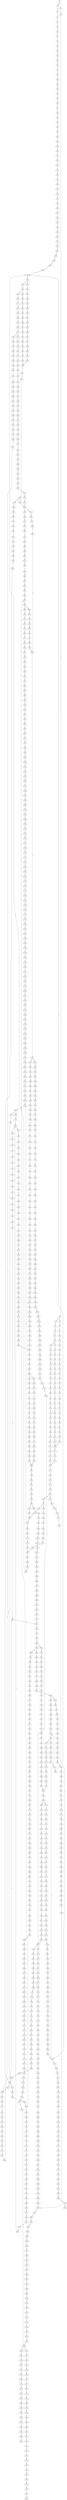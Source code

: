 strict digraph  {
	S0 -> S1 [ label = A ];
	S0 -> S2 [ label = C ];
	S1 -> S3 [ label = G ];
	S2 -> S4 [ label = C ];
	S3 -> S5 [ label = G ];
	S4 -> S6 [ label = G ];
	S5 -> S7 [ label = T ];
	S6 -> S8 [ label = C ];
	S6 -> S9 [ label = T ];
	S7 -> S10 [ label = C ];
	S8 -> S11 [ label = C ];
	S9 -> S12 [ label = C ];
	S10 -> S13 [ label = C ];
	S11 -> S14 [ label = C ];
	S12 -> S15 [ label = C ];
	S13 -> S16 [ label = C ];
	S14 -> S17 [ label = C ];
	S15 -> S18 [ label = C ];
	S16 -> S19 [ label = T ];
	S17 -> S20 [ label = T ];
	S18 -> S21 [ label = A ];
	S19 -> S22 [ label = T ];
	S20 -> S23 [ label = T ];
	S20 -> S24 [ label = C ];
	S21 -> S25 [ label = C ];
	S22 -> S26 [ label = C ];
	S23 -> S27 [ label = C ];
	S24 -> S28 [ label = C ];
	S25 -> S29 [ label = C ];
	S26 -> S30 [ label = T ];
	S27 -> S31 [ label = A ];
	S28 -> S32 [ label = A ];
	S29 -> S33 [ label = A ];
	S30 -> S34 [ label = C ];
	S31 -> S35 [ label = C ];
	S32 -> S36 [ label = C ];
	S33 -> S37 [ label = C ];
	S34 -> S38 [ label = G ];
	S35 -> S39 [ label = G ];
	S36 -> S40 [ label = C ];
	S37 -> S41 [ label = C ];
	S38 -> S42 [ label = T ];
	S39 -> S43 [ label = C ];
	S40 -> S44 [ label = C ];
	S41 -> S45 [ label = G ];
	S42 -> S46 [ label = A ];
	S43 -> S47 [ label = T ];
	S44 -> S48 [ label = G ];
	S45 -> S49 [ label = A ];
	S46 -> S50 [ label = C ];
	S47 -> S51 [ label = C ];
	S48 -> S52 [ label = C ];
	S49 -> S53 [ label = T ];
	S50 -> S54 [ label = G ];
	S51 -> S55 [ label = C ];
	S52 -> S56 [ label = C ];
	S53 -> S57 [ label = C ];
	S54 -> S58 [ label = G ];
	S55 -> S59 [ label = G ];
	S56 -> S60 [ label = G ];
	S57 -> S61 [ label = G ];
	S58 -> S62 [ label = C ];
	S59 -> S63 [ label = G ];
	S60 -> S64 [ label = G ];
	S61 -> S65 [ label = G ];
	S62 -> S66 [ label = T ];
	S63 -> S67 [ label = T ];
	S64 -> S68 [ label = T ];
	S65 -> S69 [ label = T ];
	S66 -> S70 [ label = A ];
	S67 -> S71 [ label = T ];
	S68 -> S72 [ label = C ];
	S69 -> S73 [ label = T ];
	S70 -> S74 [ label = C ];
	S71 -> S75 [ label = G ];
	S72 -> S76 [ label = C ];
	S73 -> S77 [ label = C ];
	S74 -> S78 [ label = T ];
	S75 -> S79 [ label = C ];
	S76 -> S80 [ label = C ];
	S77 -> S81 [ label = C ];
	S78 -> S82 [ label = G ];
	S79 -> S83 [ label = A ];
	S80 -> S84 [ label = A ];
	S81 -> S85 [ label = A ];
	S82 -> S86 [ label = G ];
	S83 -> S87 [ label = C ];
	S84 -> S88 [ label = G ];
	S85 -> S89 [ label = G ];
	S86 -> S90 [ label = T ];
	S87 -> S91 [ label = T ];
	S88 -> S92 [ label = T ];
	S89 -> S93 [ label = T ];
	S90 -> S94 [ label = G ];
	S91 -> S95 [ label = G ];
	S92 -> S96 [ label = G ];
	S93 -> S97 [ label = G ];
	S94 -> S98 [ label = C ];
	S95 -> S99 [ label = G ];
	S96 -> S100 [ label = G ];
	S97 -> S101 [ label = G ];
	S98 -> S102 [ label = T ];
	S99 -> S103 [ label = T ];
	S100 -> S104 [ label = T ];
	S101 -> S105 [ label = T ];
	S102 -> S106 [ label = A ];
	S103 -> S107 [ label = C ];
	S104 -> S108 [ label = C ];
	S105 -> S108 [ label = C ];
	S106 -> S109 [ label = C ];
	S107 -> S110 [ label = G ];
	S108 -> S111 [ label = G ];
	S109 -> S112 [ label = T ];
	S110 -> S113 [ label = T ];
	S111 -> S114 [ label = T ];
	S112 -> S115 [ label = G ];
	S113 -> S116 [ label = C ];
	S114 -> S117 [ label = C ];
	S115 -> S118 [ label = T ];
	S116 -> S119 [ label = C ];
	S117 -> S119 [ label = C ];
	S118 -> S120 [ label = A ];
	S119 -> S121 [ label = G ];
	S120 -> S122 [ label = A ];
	S121 -> S123 [ label = T ];
	S122 -> S124 [ label = C ];
	S123 -> S125 [ label = C ];
	S124 -> S126 [ label = A ];
	S125 -> S127 [ label = A ];
	S126 -> S128 [ label = C ];
	S127 -> S129 [ label = C ];
	S128 -> S130 [ label = A ];
	S129 -> S131 [ label = C ];
	S130 -> S132 [ label = C ];
	S131 -> S133 [ label = C ];
	S131 -> S134 [ label = G ];
	S132 -> S135 [ label = G ];
	S133 -> S136 [ label = T ];
	S134 -> S137 [ label = A ];
	S135 -> S138 [ label = C ];
	S136 -> S139 [ label = G ];
	S137 -> S140 [ label = A ];
	S137 -> S141 [ label = G ];
	S138 -> S142 [ label = T ];
	S139 -> S143 [ label = T ];
	S140 -> S144 [ label = T ];
	S141 -> S145 [ label = T ];
	S142 -> S146 [ label = C ];
	S143 -> S147 [ label = C ];
	S144 -> S148 [ label = C ];
	S145 -> S149 [ label = C ];
	S146 -> S150 [ label = C ];
	S147 -> S151 [ label = C ];
	S148 -> S152 [ label = C ];
	S149 -> S153 [ label = C ];
	S150 -> S154 [ label = T ];
	S151 -> S155 [ label = T ];
	S152 -> S156 [ label = T ];
	S153 -> S157 [ label = A ];
	S153 -> S158 [ label = T ];
	S154 -> S159 [ label = A ];
	S155 -> S160 [ label = A ];
	S155 -> S161 [ label = T ];
	S156 -> S162 [ label = C ];
	S157 -> S163 [ label = G ];
	S158 -> S164 [ label = C ];
	S159 -> S165 [ label = G ];
	S160 -> S166 [ label = C ];
	S161 -> S167 [ label = G ];
	S162 -> S168 [ label = G ];
	S163 -> S169 [ label = T ];
	S163 -> S170 [ label = C ];
	S164 -> S171 [ label = G ];
	S165 -> S172 [ label = A ];
	S166 -> S173 [ label = T ];
	S167 -> S174 [ label = A ];
	S167 -> S175 [ label = T ];
	S168 -> S176 [ label = A ];
	S169 -> S177 [ label = A ];
	S170 -> S178 [ label = T ];
	S171 -> S179 [ label = A ];
	S172 -> S180 [ label = A ];
	S173 -> S181 [ label = A ];
	S174 -> S182 [ label = A ];
	S175 -> S183 [ label = A ];
	S176 -> S184 [ label = A ];
	S177 -> S185 [ label = G ];
	S178 -> S186 [ label = T ];
	S179 -> S187 [ label = A ];
	S180 -> S188 [ label = C ];
	S181 -> S189 [ label = C ];
	S182 -> S190 [ label = C ];
	S183 -> S191 [ label = G ];
	S184 -> S192 [ label = C ];
	S185 -> S193 [ label = G ];
	S185 -> S194 [ label = C ];
	S186 -> S195 [ label = C ];
	S187 -> S192 [ label = C ];
	S188 -> S196 [ label = T ];
	S189 -> S197 [ label = C ];
	S190 -> S198 [ label = T ];
	S191 -> S199 [ label = G ];
	S192 -> S200 [ label = T ];
	S193 -> S201 [ label = G ];
	S194 -> S202 [ label = T ];
	S195 -> S203 [ label = A ];
	S196 -> S204 [ label = T ];
	S197 -> S205 [ label = A ];
	S198 -> S206 [ label = T ];
	S199 -> S207 [ label = A ];
	S200 -> S208 [ label = T ];
	S201 -> S209 [ label = T ];
	S202 -> S210 [ label = C ];
	S203 -> S211 [ label = C ];
	S204 -> S212 [ label = C ];
	S205 -> S213 [ label = G ];
	S206 -> S214 [ label = C ];
	S207 -> S215 [ label = G ];
	S208 -> S216 [ label = C ];
	S209 -> S217 [ label = C ];
	S210 -> S218 [ label = C ];
	S211 -> S219 [ label = G ];
	S212 -> S220 [ label = A ];
	S213 -> S221 [ label = G ];
	S214 -> S222 [ label = A ];
	S215 -> S223 [ label = A ];
	S216 -> S224 [ label = A ];
	S217 -> S225 [ label = A ];
	S218 -> S226 [ label = A ];
	S219 -> S227 [ label = C ];
	S220 -> S228 [ label = A ];
	S221 -> S229 [ label = A ];
	S222 -> S228 [ label = A ];
	S223 -> S230 [ label = G ];
	S224 -> S228 [ label = A ];
	S225 -> S231 [ label = C ];
	S226 -> S232 [ label = C ];
	S227 -> S233 [ label = C ];
	S228 -> S234 [ label = C ];
	S229 -> S235 [ label = G ];
	S230 -> S236 [ label = G ];
	S231 -> S237 [ label = T ];
	S232 -> S238 [ label = C ];
	S233 -> S239 [ label = C ];
	S234 -> S240 [ label = C ];
	S234 -> S241 [ label = T ];
	S235 -> S242 [ label = A ];
	S236 -> S243 [ label = T ];
	S237 -> S244 [ label = C ];
	S238 -> S245 [ label = G ];
	S239 -> S246 [ label = T ];
	S240 -> S247 [ label = G ];
	S241 -> S248 [ label = G ];
	S242 -> S249 [ label = G ];
	S243 -> S250 [ label = C ];
	S244 -> S251 [ label = G ];
	S245 -> S252 [ label = G ];
	S246 -> S253 [ label = T ];
	S247 -> S254 [ label = G ];
	S248 -> S255 [ label = G ];
	S248 -> S256 [ label = C ];
	S249 -> S257 [ label = T ];
	S250 -> S258 [ label = C ];
	S251 -> S259 [ label = C ];
	S252 -> S260 [ label = A ];
	S253 -> S261 [ label = C ];
	S254 -> S262 [ label = C ];
	S255 -> S263 [ label = C ];
	S256 -> S264 [ label = C ];
	S257 -> S265 [ label = C ];
	S258 -> S266 [ label = C ];
	S259 -> S267 [ label = T ];
	S260 -> S268 [ label = C ];
	S261 -> S269 [ label = A ];
	S262 -> S270 [ label = C ];
	S263 -> S271 [ label = C ];
	S264 -> S272 [ label = C ];
	S265 -> S273 [ label = A ];
	S266 -> S274 [ label = A ];
	S266 -> S275 [ label = G ];
	S267 -> S276 [ label = T ];
	S268 -> S277 [ label = G ];
	S269 -> S278 [ label = T ];
	S270 -> S279 [ label = C ];
	S271 -> S280 [ label = C ];
	S272 -> S281 [ label = T ];
	S273 -> S282 [ label = G ];
	S274 -> S283 [ label = G ];
	S275 -> S284 [ label = G ];
	S276 -> S285 [ label = C ];
	S277 -> S286 [ label = T ];
	S278 -> S287 [ label = C ];
	S279 -> S288 [ label = A ];
	S280 -> S289 [ label = A ];
	S281 -> S290 [ label = A ];
	S282 -> S291 [ label = G ];
	S283 -> S292 [ label = A ];
	S284 -> S293 [ label = A ];
	S285 -> S294 [ label = A ];
	S286 -> S295 [ label = C ];
	S287 -> S296 [ label = C ];
	S288 -> S297 [ label = G ];
	S289 -> S298 [ label = G ];
	S290 -> S299 [ label = G ];
	S291 -> S300 [ label = A ];
	S292 -> S301 [ label = G ];
	S293 -> S302 [ label = G ];
	S294 -> S303 [ label = T ];
	S295 -> S304 [ label = G ];
	S296 -> S305 [ label = A ];
	S297 -> S306 [ label = T ];
	S298 -> S307 [ label = G ];
	S299 -> S308 [ label = G ];
	S300 -> S309 [ label = C ];
	S301 -> S310 [ label = C ];
	S302 -> S311 [ label = G ];
	S303 -> S312 [ label = C ];
	S304 -> S313 [ label = T ];
	S305 -> S314 [ label = G ];
	S306 -> S315 [ label = T ];
	S307 -> S316 [ label = T ];
	S308 -> S317 [ label = T ];
	S309 -> S318 [ label = C ];
	S310 -> S319 [ label = C ];
	S311 -> S320 [ label = C ];
	S312 -> S321 [ label = C ];
	S313 -> S322 [ label = G ];
	S314 -> S323 [ label = A ];
	S315 -> S324 [ label = G ];
	S316 -> S325 [ label = G ];
	S317 -> S326 [ label = G ];
	S318 -> S327 [ label = A ];
	S319 -> S328 [ label = A ];
	S320 -> S329 [ label = G ];
	S321 -> S305 [ label = A ];
	S322 -> S330 [ label = A ];
	S323 -> S331 [ label = A ];
	S324 -> S332 [ label = T ];
	S325 -> S333 [ label = C ];
	S325 -> S334 [ label = G ];
	S326 -> S335 [ label = T ];
	S327 -> S336 [ label = G ];
	S328 -> S337 [ label = C ];
	S329 -> S338 [ label = T ];
	S330 -> S339 [ label = C ];
	S331 -> S340 [ label = C ];
	S332 -> S341 [ label = G ];
	S333 -> S342 [ label = G ];
	S334 -> S343 [ label = G ];
	S335 -> S344 [ label = G ];
	S336 -> S345 [ label = T ];
	S337 -> S346 [ label = G ];
	S338 -> S347 [ label = G ];
	S339 -> S348 [ label = C ];
	S340 -> S349 [ label = C ];
	S341 -> S350 [ label = C ];
	S342 -> S351 [ label = C ];
	S343 -> S352 [ label = C ];
	S344 -> S353 [ label = C ];
	S345 -> S354 [ label = C ];
	S346 -> S355 [ label = G ];
	S347 -> S356 [ label = G ];
	S348 -> S357 [ label = G ];
	S349 -> S358 [ label = A ];
	S349 -> S359 [ label = G ];
	S350 -> S360 [ label = G ];
	S351 -> S361 [ label = G ];
	S352 -> S362 [ label = T ];
	S353 -> S363 [ label = G ];
	S354 -> S364 [ label = T ];
	S355 -> S365 [ label = T ];
	S356 -> S366 [ label = T ];
	S357 -> S367 [ label = G ];
	S358 -> S368 [ label = G ];
	S358 -> S369 [ label = C ];
	S359 -> S370 [ label = G ];
	S360 -> S371 [ label = T ];
	S361 -> S372 [ label = T ];
	S362 -> S373 [ label = T ];
	S363 -> S374 [ label = T ];
	S364 -> S375 [ label = C ];
	S365 -> S376 [ label = T ];
	S366 -> S377 [ label = A ];
	S367 -> S378 [ label = T ];
	S368 -> S379 [ label = A ];
	S369 -> S380 [ label = C ];
	S370 -> S381 [ label = A ];
	S371 -> S382 [ label = C ];
	S372 -> S383 [ label = C ];
	S373 -> S384 [ label = C ];
	S374 -> S385 [ label = C ];
	S375 -> S386 [ label = T ];
	S376 -> S387 [ label = A ];
	S377 -> S388 [ label = T ];
	S378 -> S389 [ label = C ];
	S379 -> S390 [ label = C ];
	S380 -> S391 [ label = A ];
	S381 -> S392 [ label = C ];
	S382 -> S393 [ label = G ];
	S383 -> S394 [ label = G ];
	S384 -> S395 [ label = G ];
	S385 -> S393 [ label = G ];
	S386 -> S396 [ label = G ];
	S387 -> S397 [ label = C ];
	S388 -> S398 [ label = G ];
	S389 -> S399 [ label = G ];
	S390 -> S400 [ label = T ];
	S391 -> S401 [ label = C ];
	S392 -> S402 [ label = G ];
	S393 -> S403 [ label = A ];
	S394 -> S404 [ label = T ];
	S395 -> S405 [ label = A ];
	S396 -> S406 [ label = T ];
	S397 -> S407 [ label = T ];
	S398 -> S408 [ label = A ];
	S399 -> S409 [ label = C ];
	S400 -> S410 [ label = C ];
	S401 -> S411 [ label = C ];
	S402 -> S412 [ label = C ];
	S403 -> S413 [ label = A ];
	S404 -> S414 [ label = G ];
	S405 -> S415 [ label = A ];
	S406 -> S416 [ label = A ];
	S407 -> S417 [ label = G ];
	S408 -> S418 [ label = G ];
	S409 -> S419 [ label = G ];
	S410 -> S420 [ label = C ];
	S411 -> S421 [ label = C ];
	S412 -> S422 [ label = C ];
	S413 -> S423 [ label = C ];
	S414 -> S424 [ label = C ];
	S415 -> S425 [ label = C ];
	S417 -> S426 [ label = C ];
	S418 -> S427 [ label = C ];
	S419 -> S428 [ label = T ];
	S420 -> S429 [ label = C ];
	S421 -> S430 [ label = C ];
	S422 -> S431 [ label = C ];
	S423 -> S432 [ label = C ];
	S423 -> S433 [ label = A ];
	S424 -> S434 [ label = A ];
	S425 -> S435 [ label = A ];
	S426 -> S436 [ label = A ];
	S427 -> S437 [ label = G ];
	S428 -> S438 [ label = A ];
	S429 -> S439 [ label = A ];
	S430 -> S440 [ label = T ];
	S431 -> S441 [ label = A ];
	S432 -> S442 [ label = T ];
	S433 -> S443 [ label = C ];
	S434 -> S444 [ label = T ];
	S435 -> S445 [ label = C ];
	S436 -> S446 [ label = G ];
	S437 -> S447 [ label = G ];
	S438 -> S448 [ label = G ];
	S439 -> S449 [ label = T ];
	S440 -> S450 [ label = T ];
	S441 -> S451 [ label = T ];
	S442 -> S452 [ label = T ];
	S442 -> S453 [ label = G ];
	S443 -> S454 [ label = C ];
	S444 -> S455 [ label = C ];
	S445 -> S456 [ label = G ];
	S446 -> S457 [ label = A ];
	S447 -> S458 [ label = T ];
	S448 -> S459 [ label = C ];
	S449 -> S460 [ label = C ];
	S450 -> S461 [ label = C ];
	S451 -> S462 [ label = C ];
	S452 -> S463 [ label = C ];
	S453 -> S464 [ label = T ];
	S454 -> S465 [ label = C ];
	S455 -> S466 [ label = C ];
	S456 -> S467 [ label = C ];
	S457 -> S468 [ label = C ];
	S458 -> S469 [ label = C ];
	S459 -> S470 [ label = C ];
	S460 -> S471 [ label = T ];
	S461 -> S472 [ label = C ];
	S461 -> S473 [ label = G ];
	S462 -> S474 [ label = G ];
	S463 -> S475 [ label = G ];
	S464 -> S476 [ label = C ];
	S465 -> S477 [ label = G ];
	S466 -> S478 [ label = G ];
	S467 -> S479 [ label = G ];
	S468 -> S480 [ label = G ];
	S469 -> S481 [ label = G ];
	S470 -> S482 [ label = G ];
	S471 -> S483 [ label = G ];
	S472 -> S484 [ label = T ];
	S473 -> S485 [ label = A ];
	S474 -> S486 [ label = T ];
	S475 -> S487 [ label = T ];
	S476 -> S488 [ label = G ];
	S477 -> S489 [ label = T ];
	S478 -> S490 [ label = C ];
	S479 -> S491 [ label = C ];
	S480 -> S492 [ label = G ];
	S481 -> S493 [ label = C ];
	S482 -> S494 [ label = C ];
	S483 -> S495 [ label = C ];
	S484 -> S496 [ label = G ];
	S485 -> S497 [ label = T ];
	S486 -> S498 [ label = C ];
	S487 -> S499 [ label = A ];
	S488 -> S500 [ label = C ];
	S489 -> S501 [ label = A ];
	S490 -> S502 [ label = A ];
	S491 -> S503 [ label = A ];
	S492 -> S504 [ label = A ];
	S493 -> S505 [ label = A ];
	S494 -> S506 [ label = T ];
	S495 -> S507 [ label = C ];
	S496 -> S508 [ label = T ];
	S497 -> S509 [ label = C ];
	S498 -> S510 [ label = C ];
	S499 -> S511 [ label = C ];
	S500 -> S512 [ label = G ];
	S501 -> S513 [ label = C ];
	S502 -> S514 [ label = C ];
	S503 -> S515 [ label = C ];
	S504 -> S516 [ label = C ];
	S505 -> S517 [ label = C ];
	S506 -> S518 [ label = G ];
	S507 -> S519 [ label = A ];
	S508 -> S520 [ label = C ];
	S509 -> S521 [ label = G ];
	S510 -> S522 [ label = T ];
	S511 -> S523 [ label = T ];
	S512 -> S524 [ label = C ];
	S513 -> S525 [ label = G ];
	S514 -> S526 [ label = G ];
	S515 -> S527 [ label = G ];
	S516 -> S528 [ label = A ];
	S517 -> S529 [ label = G ];
	S518 -> S530 [ label = G ];
	S519 -> S531 [ label = G ];
	S520 -> S532 [ label = C ];
	S521 -> S533 [ label = T ];
	S522 -> S534 [ label = C ];
	S523 -> S535 [ label = T ];
	S524 -> S536 [ label = G ];
	S524 -> S537 [ label = A ];
	S525 -> S538 [ label = T ];
	S526 -> S539 [ label = T ];
	S527 -> S540 [ label = T ];
	S528 -> S541 [ label = C ];
	S529 -> S542 [ label = C ];
	S530 -> S543 [ label = A ];
	S531 -> S544 [ label = T ];
	S532 -> S545 [ label = T ];
	S533 -> S546 [ label = T ];
	S534 -> S547 [ label = T ];
	S535 -> S548 [ label = C ];
	S536 -> S549 [ label = A ];
	S537 -> S550 [ label = A ];
	S538 -> S551 [ label = C ];
	S539 -> S552 [ label = C ];
	S540 -> S553 [ label = C ];
	S541 -> S554 [ label = A ];
	S542 -> S555 [ label = G ];
	S543 -> S556 [ label = A ];
	S544 -> S557 [ label = C ];
	S545 -> S161 [ label = T ];
	S546 -> S558 [ label = T ];
	S547 -> S559 [ label = T ];
	S548 -> S560 [ label = A ];
	S549 -> S561 [ label = G ];
	S550 -> S562 [ label = C ];
	S551 -> S563 [ label = C ];
	S552 -> S564 [ label = G ];
	S553 -> S565 [ label = C ];
	S554 -> S566 [ label = C ];
	S555 -> S567 [ label = C ];
	S556 -> S568 [ label = G ];
	S557 -> S569 [ label = G ];
	S558 -> S570 [ label = G ];
	S559 -> S571 [ label = C ];
	S560 -> S572 [ label = A ];
	S561 -> S573 [ label = C ];
	S562 -> S574 [ label = C ];
	S563 -> S575 [ label = A ];
	S564 -> S576 [ label = A ];
	S565 -> S577 [ label = A ];
	S566 -> S578 [ label = C ];
	S567 -> S579 [ label = G ];
	S568 -> S580 [ label = A ];
	S569 -> S581 [ label = T ];
	S570 -> S582 [ label = T ];
	S571 -> S583 [ label = T ];
	S572 -> S584 [ label = G ];
	S573 -> S585 [ label = A ];
	S574 -> S586 [ label = C ];
	S575 -> S587 [ label = G ];
	S576 -> S588 [ label = G ];
	S577 -> S589 [ label = G ];
	S578 -> S590 [ label = T ];
	S579 -> S591 [ label = C ];
	S579 -> S592 [ label = G ];
	S580 -> S593 [ label = A ];
	S581 -> S594 [ label = A ];
	S582 -> S595 [ label = A ];
	S583 -> S596 [ label = C ];
	S584 -> S597 [ label = C ];
	S585 -> S598 [ label = G ];
	S586 -> S599 [ label = G ];
	S587 -> S600 [ label = C ];
	S588 -> S601 [ label = C ];
	S589 -> S600 [ label = C ];
	S590 -> S602 [ label = C ];
	S591 -> S603 [ label = G ];
	S592 -> S604 [ label = C ];
	S593 -> S605 [ label = C ];
	S594 -> S606 [ label = A ];
	S595 -> S607 [ label = G ];
	S596 -> S608 [ label = G ];
	S597 -> S609 [ label = G ];
	S598 -> S610 [ label = T ];
	S599 -> S611 [ label = T ];
	S600 -> S612 [ label = T ];
	S600 -> S613 [ label = G ];
	S601 -> S614 [ label = G ];
	S602 -> S615 [ label = T ];
	S603 -> S616 [ label = T ];
	S604 -> S617 [ label = T ];
	S605 -> S618 [ label = G ];
	S606 -> S619 [ label = G ];
	S607 -> S620 [ label = G ];
	S608 -> S621 [ label = G ];
	S609 -> S622 [ label = A ];
	S610 -> S623 [ label = G ];
	S611 -> S624 [ label = A ];
	S612 -> S186 [ label = T ];
	S613 -> S625 [ label = A ];
	S614 -> S626 [ label = A ];
	S615 -> S627 [ label = A ];
	S616 -> S628 [ label = C ];
	S617 -> S629 [ label = G ];
	S618 -> S630 [ label = G ];
	S619 -> S631 [ label = A ];
	S620 -> S632 [ label = A ];
	S621 -> S633 [ label = A ];
	S622 -> S634 [ label = G ];
	S623 -> S635 [ label = C ];
	S624 -> S636 [ label = C ];
	S625 -> S637 [ label = G ];
	S626 -> S638 [ label = G ];
	S627 -> S639 [ label = G ];
	S628 -> S640 [ label = G ];
	S629 -> S641 [ label = G ];
	S630 -> S642 [ label = C ];
	S631 -> S643 [ label = C ];
	S632 -> S644 [ label = A ];
	S633 -> S645 [ label = G ];
	S634 -> S646 [ label = T ];
	S635 -> S647 [ label = A ];
	S636 -> S648 [ label = A ];
	S637 -> S649 [ label = T ];
	S638 -> S650 [ label = T ];
	S639 -> S651 [ label = A ];
	S640 -> S652 [ label = A ];
	S641 -> S653 [ label = A ];
	S642 -> S654 [ label = A ];
	S643 -> S655 [ label = G ];
	S644 -> S656 [ label = A ];
	S645 -> S657 [ label = A ];
	S646 -> S658 [ label = C ];
	S647 -> S659 [ label = A ];
	S648 -> S660 [ label = G ];
	S649 -> S661 [ label = C ];
	S650 -> S662 [ label = C ];
	S651 -> S663 [ label = A ];
	S652 -> S664 [ label = C ];
	S653 -> S665 [ label = A ];
	S654 -> S666 [ label = C ];
	S655 -> S667 [ label = G ];
	S656 -> S668 [ label = G ];
	S657 -> S669 [ label = G ];
	S658 -> S670 [ label = C ];
	S659 -> S671 [ label = C ];
	S660 -> S672 [ label = C ];
	S661 -> S670 [ label = C ];
	S661 -> S673 [ label = T ];
	S662 -> S674 [ label = G ];
	S663 -> S675 [ label = C ];
	S664 -> S676 [ label = G ];
	S665 -> S677 [ label = T ];
	S666 -> S678 [ label = C ];
	S666 -> S679 [ label = T ];
	S667 -> S680 [ label = C ];
	S668 -> S681 [ label = G ];
	S669 -> S682 [ label = G ];
	S670 -> S683 [ label = C ];
	S671 -> S684 [ label = A ];
	S672 -> S685 [ label = A ];
	S673 -> S686 [ label = C ];
	S674 -> S687 [ label = A ];
	S675 -> S688 [ label = G ];
	S676 -> S689 [ label = C ];
	S677 -> S690 [ label = G ];
	S678 -> S691 [ label = G ];
	S679 -> S692 [ label = G ];
	S680 -> S693 [ label = T ];
	S681 -> S694 [ label = T ];
	S682 -> S695 [ label = T ];
	S683 -> S696 [ label = T ];
	S683 -> S697 [ label = G ];
	S684 -> S698 [ label = G ];
	S685 -> S699 [ label = G ];
	S686 -> S700 [ label = G ];
	S687 -> S701 [ label = A ];
	S688 -> S702 [ label = A ];
	S689 -> S703 [ label = G ];
	S690 -> S704 [ label = G ];
	S691 -> S705 [ label = G ];
	S692 -> S706 [ label = G ];
	S693 -> S707 [ label = C ];
	S694 -> S708 [ label = C ];
	S695 -> S250 [ label = C ];
	S696 -> S709 [ label = C ];
	S697 -> S710 [ label = C ];
	S698 -> S711 [ label = C ];
	S699 -> S712 [ label = G ];
	S700 -> S713 [ label = T ];
	S701 -> S714 [ label = C ];
	S702 -> S715 [ label = G ];
	S703 -> S716 [ label = C ];
	S704 -> S717 [ label = G ];
	S705 -> S718 [ label = G ];
	S706 -> S719 [ label = G ];
	S707 -> S720 [ label = T ];
	S708 -> S721 [ label = C ];
	S709 -> S722 [ label = C ];
	S710 -> S723 [ label = C ];
	S711 -> S724 [ label = T ];
	S712 -> S725 [ label = T ];
	S713 -> S726 [ label = C ];
	S714 -> S727 [ label = C ];
	S715 -> S728 [ label = G ];
	S716 -> S729 [ label = C ];
	S717 -> S730 [ label = G ];
	S718 -> S731 [ label = A ];
	S719 -> S732 [ label = A ];
	S720 -> S733 [ label = C ];
	S721 -> S734 [ label = C ];
	S722 -> S735 [ label = G ];
	S723 -> S736 [ label = T ];
	S724 -> S737 [ label = A ];
	S725 -> S738 [ label = G ];
	S726 -> S739 [ label = T ];
	S727 -> S442 [ label = T ];
	S728 -> S740 [ label = T ];
	S729 -> S741 [ label = T ];
	S730 -> S742 [ label = T ];
	S731 -> S743 [ label = A ];
	S732 -> S744 [ label = A ];
	S733 -> S745 [ label = G ];
	S734 -> S746 [ label = G ];
	S735 -> S747 [ label = G ];
	S736 -> S748 [ label = G ];
	S737 -> S749 [ label = C ];
	S738 -> S750 [ label = C ];
	S739 -> S751 [ label = G ];
	S740 -> S752 [ label = G ];
	S741 -> S753 [ label = C ];
	S742 -> S754 [ label = C ];
	S743 -> S755 [ label = T ];
	S744 -> S756 [ label = C ];
	S745 -> S757 [ label = A ];
	S746 -> S758 [ label = A ];
	S747 -> S759 [ label = T ];
	S748 -> S760 [ label = T ];
	S749 -> S761 [ label = G ];
	S750 -> S762 [ label = A ];
	S751 -> S763 [ label = T ];
	S752 -> S764 [ label = T ];
	S753 -> S765 [ label = G ];
	S754 -> S766 [ label = C ];
	S755 -> S767 [ label = T ];
	S756 -> S768 [ label = T ];
	S757 -> S769 [ label = A ];
	S758 -> S770 [ label = A ];
	S759 -> S771 [ label = C ];
	S760 -> S772 [ label = C ];
	S761 -> S773 [ label = A ];
	S762 -> S774 [ label = C ];
	S763 -> S775 [ label = T ];
	S764 -> S776 [ label = C ];
	S765 -> S777 [ label = G ];
	S766 -> S778 [ label = G ];
	S767 -> S779 [ label = G ];
	S768 -> S780 [ label = G ];
	S769 -> S781 [ label = G ];
	S770 -> S782 [ label = G ];
	S771 -> S783 [ label = T ];
	S772 -> S784 [ label = G ];
	S773 -> S785 [ label = G ];
	S774 -> S786 [ label = G ];
	S775 -> S787 [ label = C ];
	S776 -> S788 [ label = C ];
	S777 -> S789 [ label = G ];
	S778 -> S790 [ label = C ];
	S779 -> S791 [ label = A ];
	S780 -> S792 [ label = G ];
	S781 -> S793 [ label = T ];
	S782 -> S794 [ label = T ];
	S783 -> S795 [ label = G ];
	S784 -> S796 [ label = C ];
	S785 -> S797 [ label = A ];
	S786 -> S798 [ label = C ];
	S787 -> S799 [ label = C ];
	S788 -> S800 [ label = C ];
	S789 -> S801 [ label = C ];
	S790 -> S802 [ label = C ];
	S791 -> S803 [ label = A ];
	S792 -> S804 [ label = A ];
	S793 -> S805 [ label = C ];
	S794 -> S806 [ label = C ];
	S795 -> S807 [ label = G ];
	S796 -> S512 [ label = G ];
	S797 -> S808 [ label = A ];
	S798 -> S809 [ label = G ];
	S799 -> S810 [ label = G ];
	S800 -> S811 [ label = T ];
	S801 -> S812 [ label = T ];
	S802 -> S813 [ label = G ];
	S803 -> S814 [ label = C ];
	S804 -> S815 [ label = C ];
	S805 -> S816 [ label = G ];
	S806 -> S817 [ label = G ];
	S807 -> S818 [ label = A ];
	S808 -> S819 [ label = C ];
	S809 -> S820 [ label = G ];
	S810 -> S821 [ label = T ];
	S811 -> S822 [ label = G ];
	S812 -> S823 [ label = C ];
	S813 -> S824 [ label = G ];
	S814 -> S825 [ label = C ];
	S815 -> S826 [ label = C ];
	S816 -> S827 [ label = C ];
	S817 -> S828 [ label = A ];
	S818 -> S829 [ label = G ];
	S819 -> S830 [ label = T ];
	S820 -> S831 [ label = T ];
	S821 -> S832 [ label = G ];
	S822 -> S833 [ label = T ];
	S823 -> S834 [ label = A ];
	S824 -> S835 [ label = A ];
	S825 -> S836 [ label = C ];
	S826 -> S837 [ label = C ];
	S827 -> S838 [ label = G ];
	S828 -> S839 [ label = G ];
	S829 -> S840 [ label = G ];
	S830 -> S841 [ label = G ];
	S831 -> S842 [ label = G ];
	S832 -> S843 [ label = G ];
	S833 -> S844 [ label = C ];
	S834 -> S845 [ label = C ];
	S835 -> S846 [ label = A ];
	S836 -> S847 [ label = G ];
	S837 -> S848 [ label = G ];
	S838 -> S849 [ label = G ];
	S839 -> S850 [ label = G ];
	S840 -> S851 [ label = G ];
	S841 -> S852 [ label = G ];
	S842 -> S853 [ label = C ];
	S843 -> S854 [ label = C ];
	S844 -> S855 [ label = C ];
	S845 -> S856 [ label = G ];
	S846 -> S857 [ label = C ];
	S847 -> S858 [ label = T ];
	S848 -> S859 [ label = T ];
	S849 -> S860 [ label = C ];
	S850 -> S861 [ label = T ];
	S851 -> S862 [ label = T ];
	S852 -> S863 [ label = C ];
	S853 -> S864 [ label = C ];
	S854 -> S865 [ label = C ];
	S855 -> S155 [ label = T ];
	S856 -> S866 [ label = T ];
	S857 -> S867 [ label = T ];
	S858 -> S868 [ label = C ];
	S859 -> S869 [ label = C ];
	S860 -> S870 [ label = T ];
	S861 -> S871 [ label = A ];
	S862 -> S872 [ label = G ];
	S863 -> S873 [ label = G ];
	S864 -> S874 [ label = G ];
	S865 -> S875 [ label = C ];
	S866 -> S876 [ label = C ];
	S867 -> S877 [ label = G ];
	S868 -> S878 [ label = T ];
	S869 -> S879 [ label = T ];
	S870 -> S880 [ label = A ];
	S871 -> S881 [ label = T ];
	S872 -> S882 [ label = T ];
	S873 -> S883 [ label = C ];
	S874 -> S884 [ label = C ];
	S875 -> S885 [ label = G ];
	S876 -> S886 [ label = C ];
	S877 -> S887 [ label = C ];
	S878 -> S888 [ label = C ];
	S879 -> S888 [ label = C ];
	S880 -> S889 [ label = T ];
	S881 -> S890 [ label = A ];
	S882 -> S891 [ label = T ];
	S883 -> S892 [ label = A ];
	S884 -> S893 [ label = A ];
	S885 -> S894 [ label = T ];
	S886 -> S895 [ label = A ];
	S887 -> S896 [ label = A ];
	S888 -> S897 [ label = G ];
	S889 -> S898 [ label = A ];
	S890 -> S899 [ label = A ];
	S891 -> S900 [ label = C ];
	S892 -> S901 [ label = G ];
	S893 -> S902 [ label = A ];
	S894 -> S903 [ label = C ];
	S895 -> S589 [ label = G ];
	S896 -> S904 [ label = A ];
	S897 -> S905 [ label = G ];
	S898 -> S906 [ label = G ];
	S899 -> S907 [ label = G ];
	S900 -> S908 [ label = C ];
	S901 -> S909 [ label = C ];
	S902 -> S910 [ label = C ];
	S903 -> S911 [ label = C ];
	S904 -> S912 [ label = C ];
	S905 -> S913 [ label = C ];
	S906 -> S914 [ label = T ];
	S907 -> S915 [ label = T ];
	S908 -> S916 [ label = A ];
	S909 -> S917 [ label = G ];
	S910 -> S918 [ label = C ];
	S911 -> S919 [ label = A ];
	S912 -> S920 [ label = C ];
	S913 -> S921 [ label = A ];
	S914 -> S922 [ label = A ];
	S915 -> S923 [ label = C ];
	S916 -> S924 [ label = G ];
	S917 -> S925 [ label = G ];
	S918 -> S926 [ label = A ];
	S919 -> S927 [ label = G ];
	S920 -> S928 [ label = A ];
	S921 -> S929 [ label = C ];
	S922 -> S930 [ label = G ];
	S923 -> S931 [ label = G ];
	S924 -> S932 [ label = C ];
	S925 -> S933 [ label = G ];
	S926 -> S934 [ label = G ];
	S927 -> S935 [ label = T ];
	S928 -> S936 [ label = G ];
	S929 -> S937 [ label = C ];
	S930 -> S938 [ label = C ];
	S931 -> S939 [ label = T ];
	S932 -> S940 [ label = A ];
	S933 -> S941 [ label = T ];
	S934 -> S942 [ label = T ];
	S935 -> S943 [ label = A ];
	S936 -> S944 [ label = A ];
	S937 -> S945 [ label = G ];
	S938 -> S946 [ label = C ];
	S939 -> S947 [ label = G ];
	S940 -> S948 [ label = G ];
	S941 -> S949 [ label = G ];
	S942 -> S950 [ label = C ];
	S943 -> S185 [ label = G ];
	S944 -> S951 [ label = A ];
	S945 -> S952 [ label = A ];
	S946 -> S953 [ label = G ];
	S947 -> S954 [ label = G ];
	S948 -> S955 [ label = A ];
	S949 -> S956 [ label = C ];
	S950 -> S957 [ label = G ];
	S951 -> S958 [ label = C ];
	S952 -> S959 [ label = G ];
	S952 -> S960 [ label = A ];
	S953 -> S961 [ label = A ];
	S954 -> S962 [ label = T ];
	S955 -> S963 [ label = T ];
	S956 -> S964 [ label = C ];
	S957 -> S965 [ label = C ];
	S958 -> S966 [ label = A ];
	S959 -> S967 [ label = T ];
	S960 -> S968 [ label = T ];
	S961 -> S969 [ label = A ];
	S962 -> S970 [ label = A ];
	S963 -> S971 [ label = A ];
	S964 -> S972 [ label = G ];
	S965 -> S973 [ label = G ];
	S966 -> S974 [ label = G ];
	S967 -> S149 [ label = C ];
	S968 -> S975 [ label = G ];
	S969 -> S976 [ label = A ];
	S970 -> S977 [ label = C ];
	S971 -> S978 [ label = A ];
	S972 -> S979 [ label = C ];
	S973 -> S980 [ label = C ];
	S974 -> S981 [ label = C ];
	S975 -> S982 [ label = T ];
	S976 -> S983 [ label = C ];
	S977 -> S984 [ label = C ];
	S978 -> S985 [ label = A ];
	S979 -> S986 [ label = C ];
	S980 -> S987 [ label = A ];
	S981 -> S988 [ label = C ];
	S982 -> S989 [ label = A ];
	S983 -> S990 [ label = C ];
	S984 -> S991 [ label = G ];
	S985 -> S992 [ label = A ];
	S986 -> S993 [ label = G ];
	S987 -> S994 [ label = G ];
	S988 -> S995 [ label = G ];
	S989 -> S996 [ label = G ];
	S990 -> S997 [ label = C ];
	S991 -> S998 [ label = G ];
	S992 -> S999 [ label = A ];
	S993 -> S1000 [ label = G ];
	S994 -> S1001 [ label = C ];
	S995 -> S1002 [ label = T ];
	S996 -> S1003 [ label = T ];
	S997 -> S1004 [ label = C ];
	S998 -> S1005 [ label = T ];
	S999 -> S1006 [ label = C ];
	S1000 -> S1007 [ label = T ];
	S1001 -> S1008 [ label = C ];
	S1002 -> S1009 [ label = C ];
	S1003 -> S1010 [ label = T ];
	S1004 -> S1011 [ label = G ];
	S1005 -> S1012 [ label = G ];
	S1006 -> S1013 [ label = T ];
	S1007 -> S1014 [ label = G ];
	S1008 -> S1015 [ label = G ];
	S1009 -> S1016 [ label = C ];
	S1010 -> S1017 [ label = T ];
	S1011 -> S1018 [ label = A ];
	S1012 -> S1019 [ label = G ];
	S1013 -> S1020 [ label = T ];
	S1014 -> S1021 [ label = G ];
	S1015 -> S1022 [ label = G ];
	S1016 -> S1023 [ label = T ];
	S1017 -> S1024 [ label = C ];
	S1018 -> S1025 [ label = C ];
	S1019 -> S1026 [ label = T ];
	S1020 -> S1027 [ label = T ];
	S1021 -> S1028 [ label = T ];
	S1022 -> S1029 [ label = T ];
	S1023 -> S1030 [ label = C ];
	S1024 -> S1031 [ label = A ];
	S1025 -> S1032 [ label = T ];
	S1026 -> S1033 [ label = T ];
	S1027 -> S1034 [ label = G ];
	S1028 -> S1035 [ label = G ];
	S1029 -> S1036 [ label = G ];
	S1030 -> S1037 [ label = T ];
	S1031 -> S1038 [ label = C ];
	S1032 -> S1039 [ label = A ];
	S1033 -> S1040 [ label = A ];
	S1034 -> S1041 [ label = C ];
	S1035 -> S1042 [ label = G ];
	S1036 -> S1043 [ label = G ];
	S1037 -> S1044 [ label = G ];
	S1038 -> S1045 [ label = T ];
	S1039 -> S1046 [ label = G ];
	S1040 -> S1047 [ label = G ];
	S1041 -> S1048 [ label = C ];
	S1042 -> S1049 [ label = A ];
	S1043 -> S1050 [ label = A ];
	S1044 -> S1051 [ label = T ];
	S1045 -> S1052 [ label = C ];
	S1046 -> S1053 [ label = A ];
	S1047 -> S1054 [ label = A ];
	S1048 -> S1055 [ label = G ];
	S1049 -> S1056 [ label = A ];
	S1050 -> S1057 [ label = A ];
	S1051 -> S1058 [ label = C ];
	S1052 -> S1059 [ label = C ];
	S1053 -> S1060 [ label = A ];
	S1054 -> S1061 [ label = A ];
	S1055 -> S1062 [ label = T ];
	S1056 -> S1063 [ label = C ];
	S1057 -> S1064 [ label = G ];
	S1058 -> S1065 [ label = G ];
	S1059 -> S1066 [ label = T ];
	S1060 -> S1067 [ label = T ];
	S1061 -> S1068 [ label = G ];
	S1062 -> S1069 [ label = A ];
	S1063 -> S1070 [ label = C ];
	S1064 -> S1071 [ label = A ];
	S1065 -> S1072 [ label = T ];
	S1066 -> S1073 [ label = T ];
	S1067 -> S1074 [ label = C ];
	S1068 -> S1075 [ label = G ];
	S1069 -> S1076 [ label = G ];
	S1070 -> S1077 [ label = T ];
	S1071 -> S1078 [ label = A ];
	S1072 -> S1079 [ label = G ];
	S1073 -> S1080 [ label = T ];
	S1074 -> S1081 [ label = G ];
	S1075 -> S1082 [ label = G ];
	S1076 -> S1083 [ label = C ];
	S1077 -> S1084 [ label = C ];
	S1078 -> S605 [ label = C ];
	S1079 -> S1085 [ label = G ];
	S1080 -> S1086 [ label = C ];
	S1081 -> S1087 [ label = G ];
	S1082 -> S1088 [ label = G ];
	S1083 -> S1089 [ label = C ];
	S1084 -> S1090 [ label = G ];
	S1085 -> S1091 [ label = T ];
	S1086 -> S1092 [ label = A ];
	S1087 -> S1093 [ label = G ];
	S1088 -> S1094 [ label = G ];
	S1089 -> S1095 [ label = G ];
	S1090 -> S1096 [ label = G ];
	S1091 -> S970 [ label = A ];
	S1092 -> S1097 [ label = T ];
	S1093 -> S1098 [ label = T ];
	S1094 -> S1099 [ label = T ];
	S1095 -> S1100 [ label = G ];
	S1096 -> S1101 [ label = C ];
	S1097 -> S1102 [ label = C ];
	S1098 -> S1103 [ label = A ];
	S1099 -> S1104 [ label = C ];
	S1100 -> S1105 [ label = T ];
	S1101 -> S1106 [ label = A ];
	S1102 -> S1107 [ label = C ];
	S1103 -> S1108 [ label = T ];
	S1104 -> S1109 [ label = C ];
	S1105 -> S1110 [ label = G ];
	S1106 -> S1111 [ label = C ];
	S1107 -> S1112 [ label = A ];
	S1108 -> S1113 [ label = C ];
	S1109 -> S1114 [ label = G ];
	S1110 -> S1115 [ label = A ];
	S1111 -> S1116 [ label = G ];
	S1112 -> S314 [ label = G ];
	S1113 -> S1117 [ label = C ];
	S1114 -> S1118 [ label = T ];
	S1115 -> S1119 [ label = C ];
	S1116 -> S1120 [ label = C ];
	S1117 -> S1121 [ label = C ];
	S1118 -> S1122 [ label = C ];
	S1119 -> S1123 [ label = G ];
	S1120 -> S1124 [ label = G ];
	S1121 -> S1125 [ label = G ];
	S1122 -> S1126 [ label = G ];
	S1123 -> S1127 [ label = T ];
	S1124 -> S1128 [ label = C ];
	S1125 -> S1129 [ label = A ];
	S1126 -> S1130 [ label = G ];
	S1127 -> S1131 [ label = G ];
	S1128 -> S579 [ label = G ];
	S1129 -> S1132 [ label = A ];
	S1130 -> S1133 [ label = A ];
	S1131 -> S1134 [ label = G ];
	S1132 -> S1135 [ label = A ];
	S1133 -> S1136 [ label = A ];
	S1134 -> S1137 [ label = G ];
	S1135 -> S1138 [ label = G ];
	S1136 -> S1139 [ label = C ];
	S1137 -> S1140 [ label = T ];
	S1138 -> S1141 [ label = T ];
	S1139 -> S1142 [ label = A ];
	S1139 -> S1143 [ label = T ];
	S1140 -> S1144 [ label = A ];
	S1141 -> S1145 [ label = G ];
	S1142 -> S1146 [ label = G ];
	S1143 -> S1147 [ label = A ];
	S1144 -> S1148 [ label = C ];
	S1145 -> S1149 [ label = T ];
	S1146 -> S1150 [ label = G ];
	S1147 -> S1151 [ label = C ];
	S1148 -> S1152 [ label = T ];
	S1149 -> S1153 [ label = C ];
	S1150 -> S1154 [ label = A ];
	S1151 -> S1155 [ label = A ];
	S1152 -> S1156 [ label = A ];
	S1153 -> S1157 [ label = G ];
	S1154 -> S1158 [ label = A ];
	S1155 -> S1159 [ label = A ];
	S1156 -> S1160 [ label = T ];
	S1157 -> S1161 [ label = T ];
	S1158 -> S1162 [ label = T ];
	S1159 -> S1163 [ label = C ];
	S1160 -> S1164 [ label = T ];
	S1161 -> S1165 [ label = C ];
	S1162 -> S1166 [ label = A ];
	S1163 -> S1167 [ label = G ];
	S1164 -> S1168 [ label = G ];
	S1165 -> S1169 [ label = G ];
	S1166 -> S1170 [ label = G ];
	S1167 -> S1171 [ label = A ];
	S1168 -> S1172 [ label = G ];
	S1169 -> S1173 [ label = G ];
	S1170 -> S1174 [ label = T ];
	S1171 -> S1175 [ label = A ];
	S1172 -> S1176 [ label = A ];
	S1173 -> S1177 [ label = A ];
	S1174 -> S1178 [ label = C ];
	S1175 -> S1179 [ label = A ];
	S1176 -> S1180 [ label = A ];
	S1177 -> S1181 [ label = A ];
	S1178 -> S1182 [ label = T ];
	S1179 -> S1183 [ label = A ];
	S1180 -> S1184 [ label = C ];
	S1181 -> S1139 [ label = C ];
	S1182 -> S1185 [ label = C ];
	S1183 -> S1186 [ label = C ];
	S1184 -> S1187 [ label = G ];
	S1185 -> S1188 [ label = T ];
	S1186 -> S1189 [ label = A ];
	S1187 -> S1190 [ label = G ];
	S1188 -> S1191 [ label = C ];
	S1189 -> S1192 [ label = G ];
	S1190 -> S1193 [ label = T ];
	S1191 -> S1194 [ label = T ];
	S1192 -> S1195 [ label = A ];
	S1193 -> S1196 [ label = A ];
	S1194 -> S1197 [ label = G ];
	S1195 -> S1198 [ label = A ];
	S1196 -> S1199 [ label = C ];
	S1197 -> S1200 [ label = A ];
	S1198 -> S1201 [ label = G ];
	S1199 -> S1202 [ label = G ];
	S1200 -> S1203 [ label = G ];
	S1201 -> S1204 [ label = G ];
	S1202 -> S1205 [ label = A ];
	S1203 -> S1206 [ label = T ];
	S1204 -> S1207 [ label = G ];
	S1205 -> S1208 [ label = A ];
	S1206 -> S1209 [ label = A ];
	S1207 -> S1210 [ label = G ];
	S1208 -> S1211 [ label = G ];
	S1210 -> S1212 [ label = T ];
	S1211 -> S1213 [ label = A ];
	S1212 -> S1214 [ label = C ];
	S1213 -> S1215 [ label = A ];
	S1214 -> S1216 [ label = T ];
	S1215 -> S1217 [ label = G ];
	S1216 -> S1218 [ label = C ];
	S1217 -> S1219 [ label = T ];
	S1218 -> S1220 [ label = T ];
	S1219 -> S1221 [ label = G ];
	S1220 -> S1222 [ label = C ];
	S1221 -> S1223 [ label = T ];
	S1222 -> S1224 [ label = G ];
	S1223 -> S1225 [ label = C ];
	S1224 -> S1226 [ label = T ];
	S1225 -> S1227 [ label = C ];
	S1226 -> S1228 [ label = G ];
	S1227 -> S1229 [ label = T ];
	S1228 -> S1230 [ label = G ];
	S1229 -> S1231 [ label = G ];
	S1230 -> S1232 [ label = T ];
	S1231 -> S1233 [ label = G ];
	S1232 -> S1234 [ label = A ];
	S1233 -> S1235 [ label = C ];
	S1235 -> S1236 [ label = C ];
	S1236 -> S1237 [ label = T ];
	S1237 -> S1238 [ label = G ];
	S1238 -> S1239 [ label = G ];
	S1239 -> S1240 [ label = G ];
	S1240 -> S1241 [ label = T ];
	S1241 -> S1242 [ label = C ];
	S1242 -> S1243 [ label = C ];
	S1243 -> S1244 [ label = C ];
	S1244 -> S1245 [ label = G ];
	S1245 -> S1246 [ label = A ];
	S1246 -> S1247 [ label = G ];
	S1247 -> S1248 [ label = T ];
	S1248 -> S1249 [ label = C ];
	S1249 -> S1250 [ label = C ];
	S1250 -> S157 [ label = A ];
}
